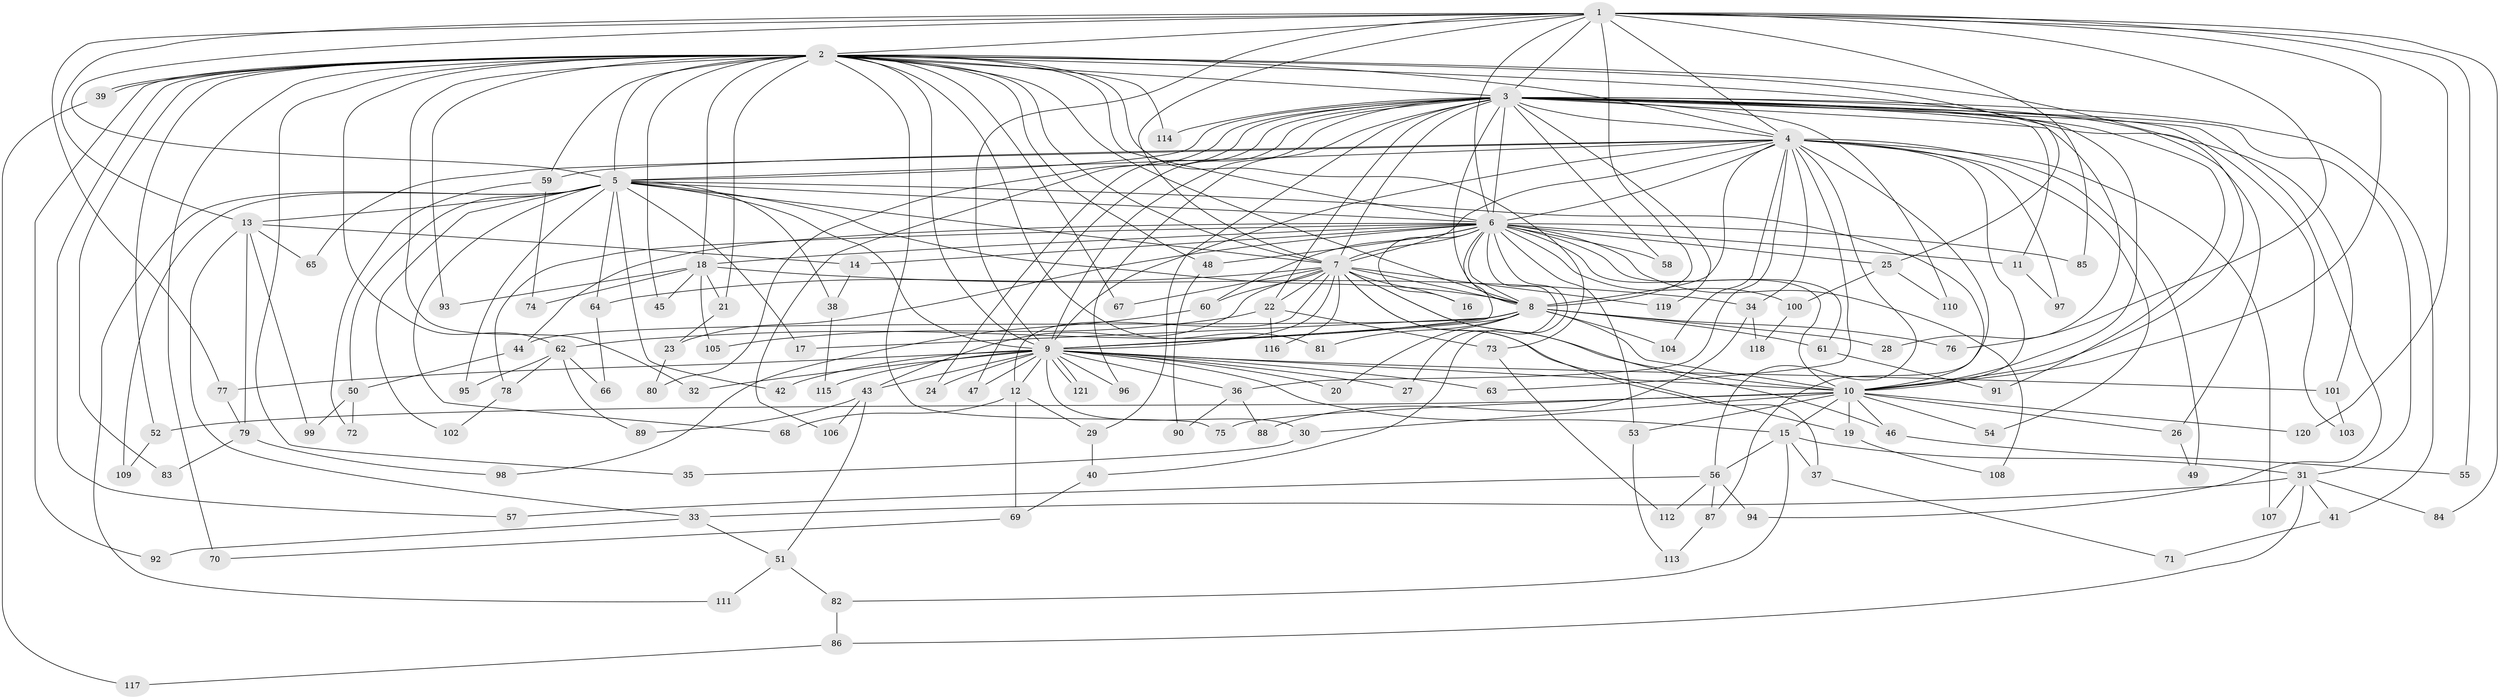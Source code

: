 // coarse degree distribution, {15: 0.011111111111111112, 40: 0.011111111111111112, 25: 0.011111111111111112, 19: 0.011111111111111112, 23: 0.022222222222222223, 22: 0.011111111111111112, 16: 0.011111111111111112, 18: 0.011111111111111112, 5: 0.03333333333333333, 7: 0.03333333333333333, 4: 0.1111111111111111, 6: 0.011111111111111112, 2: 0.4888888888888889, 8: 0.011111111111111112, 3: 0.2111111111111111}
// Generated by graph-tools (version 1.1) at 2025/51/02/27/25 19:51:49]
// undirected, 121 vertices, 267 edges
graph export_dot {
graph [start="1"]
  node [color=gray90,style=filled];
  1;
  2;
  3;
  4;
  5;
  6;
  7;
  8;
  9;
  10;
  11;
  12;
  13;
  14;
  15;
  16;
  17;
  18;
  19;
  20;
  21;
  22;
  23;
  24;
  25;
  26;
  27;
  28;
  29;
  30;
  31;
  32;
  33;
  34;
  35;
  36;
  37;
  38;
  39;
  40;
  41;
  42;
  43;
  44;
  45;
  46;
  47;
  48;
  49;
  50;
  51;
  52;
  53;
  54;
  55;
  56;
  57;
  58;
  59;
  60;
  61;
  62;
  63;
  64;
  65;
  66;
  67;
  68;
  69;
  70;
  71;
  72;
  73;
  74;
  75;
  76;
  77;
  78;
  79;
  80;
  81;
  82;
  83;
  84;
  85;
  86;
  87;
  88;
  89;
  90;
  91;
  92;
  93;
  94;
  95;
  96;
  97;
  98;
  99;
  100;
  101;
  102;
  103;
  104;
  105;
  106;
  107;
  108;
  109;
  110;
  111;
  112;
  113;
  114;
  115;
  116;
  117;
  118;
  119;
  120;
  121;
  1 -- 2;
  1 -- 3;
  1 -- 4;
  1 -- 5;
  1 -- 6;
  1 -- 7;
  1 -- 8;
  1 -- 9;
  1 -- 10;
  1 -- 13;
  1 -- 55;
  1 -- 76;
  1 -- 77;
  1 -- 84;
  1 -- 85;
  1 -- 120;
  2 -- 3;
  2 -- 4;
  2 -- 5;
  2 -- 6;
  2 -- 7;
  2 -- 8;
  2 -- 9;
  2 -- 10;
  2 -- 18;
  2 -- 21;
  2 -- 25;
  2 -- 32;
  2 -- 35;
  2 -- 39;
  2 -- 39;
  2 -- 45;
  2 -- 48;
  2 -- 52;
  2 -- 57;
  2 -- 59;
  2 -- 62;
  2 -- 67;
  2 -- 70;
  2 -- 73;
  2 -- 75;
  2 -- 81;
  2 -- 83;
  2 -- 92;
  2 -- 93;
  2 -- 101;
  2 -- 114;
  3 -- 4;
  3 -- 5;
  3 -- 6;
  3 -- 7;
  3 -- 8;
  3 -- 9;
  3 -- 10;
  3 -- 11;
  3 -- 22;
  3 -- 24;
  3 -- 26;
  3 -- 28;
  3 -- 29;
  3 -- 31;
  3 -- 41;
  3 -- 47;
  3 -- 58;
  3 -- 80;
  3 -- 91;
  3 -- 94;
  3 -- 96;
  3 -- 103;
  3 -- 106;
  3 -- 110;
  3 -- 114;
  3 -- 119;
  4 -- 5;
  4 -- 6;
  4 -- 7;
  4 -- 8;
  4 -- 9;
  4 -- 10;
  4 -- 34;
  4 -- 36;
  4 -- 49;
  4 -- 54;
  4 -- 56;
  4 -- 59;
  4 -- 63;
  4 -- 65;
  4 -- 87;
  4 -- 97;
  4 -- 104;
  4 -- 107;
  5 -- 6;
  5 -- 7;
  5 -- 8;
  5 -- 9;
  5 -- 10;
  5 -- 13;
  5 -- 17;
  5 -- 38;
  5 -- 42;
  5 -- 50;
  5 -- 64;
  5 -- 68;
  5 -- 95;
  5 -- 102;
  5 -- 109;
  5 -- 111;
  6 -- 7;
  6 -- 8;
  6 -- 9;
  6 -- 10;
  6 -- 11;
  6 -- 14;
  6 -- 16;
  6 -- 18;
  6 -- 23;
  6 -- 25;
  6 -- 27;
  6 -- 40;
  6 -- 44;
  6 -- 48;
  6 -- 53;
  6 -- 58;
  6 -- 60;
  6 -- 61;
  6 -- 78;
  6 -- 85;
  6 -- 100;
  6 -- 108;
  7 -- 8;
  7 -- 9;
  7 -- 10;
  7 -- 12;
  7 -- 16;
  7 -- 19;
  7 -- 22;
  7 -- 37;
  7 -- 43;
  7 -- 46;
  7 -- 60;
  7 -- 64;
  7 -- 67;
  7 -- 116;
  7 -- 119;
  8 -- 9;
  8 -- 10;
  8 -- 17;
  8 -- 20;
  8 -- 28;
  8 -- 44;
  8 -- 61;
  8 -- 62;
  8 -- 76;
  8 -- 81;
  8 -- 104;
  9 -- 10;
  9 -- 12;
  9 -- 15;
  9 -- 20;
  9 -- 24;
  9 -- 27;
  9 -- 30;
  9 -- 32;
  9 -- 36;
  9 -- 42;
  9 -- 43;
  9 -- 47;
  9 -- 63;
  9 -- 77;
  9 -- 96;
  9 -- 101;
  9 -- 115;
  9 -- 121;
  9 -- 121;
  10 -- 15;
  10 -- 19;
  10 -- 26;
  10 -- 30;
  10 -- 46;
  10 -- 52;
  10 -- 53;
  10 -- 54;
  10 -- 75;
  10 -- 120;
  11 -- 97;
  12 -- 29;
  12 -- 68;
  12 -- 69;
  13 -- 14;
  13 -- 33;
  13 -- 65;
  13 -- 79;
  13 -- 99;
  14 -- 38;
  15 -- 31;
  15 -- 37;
  15 -- 56;
  15 -- 82;
  18 -- 21;
  18 -- 34;
  18 -- 45;
  18 -- 74;
  18 -- 93;
  18 -- 105;
  19 -- 108;
  21 -- 23;
  22 -- 73;
  22 -- 105;
  22 -- 116;
  23 -- 80;
  25 -- 100;
  25 -- 110;
  26 -- 49;
  29 -- 40;
  30 -- 35;
  31 -- 33;
  31 -- 41;
  31 -- 84;
  31 -- 86;
  31 -- 107;
  33 -- 51;
  33 -- 92;
  34 -- 88;
  34 -- 118;
  36 -- 88;
  36 -- 90;
  37 -- 71;
  38 -- 115;
  39 -- 117;
  40 -- 69;
  41 -- 71;
  43 -- 51;
  43 -- 89;
  43 -- 106;
  44 -- 50;
  46 -- 55;
  48 -- 90;
  50 -- 72;
  50 -- 99;
  51 -- 82;
  51 -- 111;
  52 -- 109;
  53 -- 113;
  56 -- 57;
  56 -- 87;
  56 -- 94;
  56 -- 112;
  59 -- 72;
  59 -- 74;
  60 -- 98;
  61 -- 91;
  62 -- 66;
  62 -- 78;
  62 -- 89;
  62 -- 95;
  64 -- 66;
  69 -- 70;
  73 -- 112;
  77 -- 79;
  78 -- 102;
  79 -- 83;
  79 -- 98;
  82 -- 86;
  86 -- 117;
  87 -- 113;
  100 -- 118;
  101 -- 103;
}
